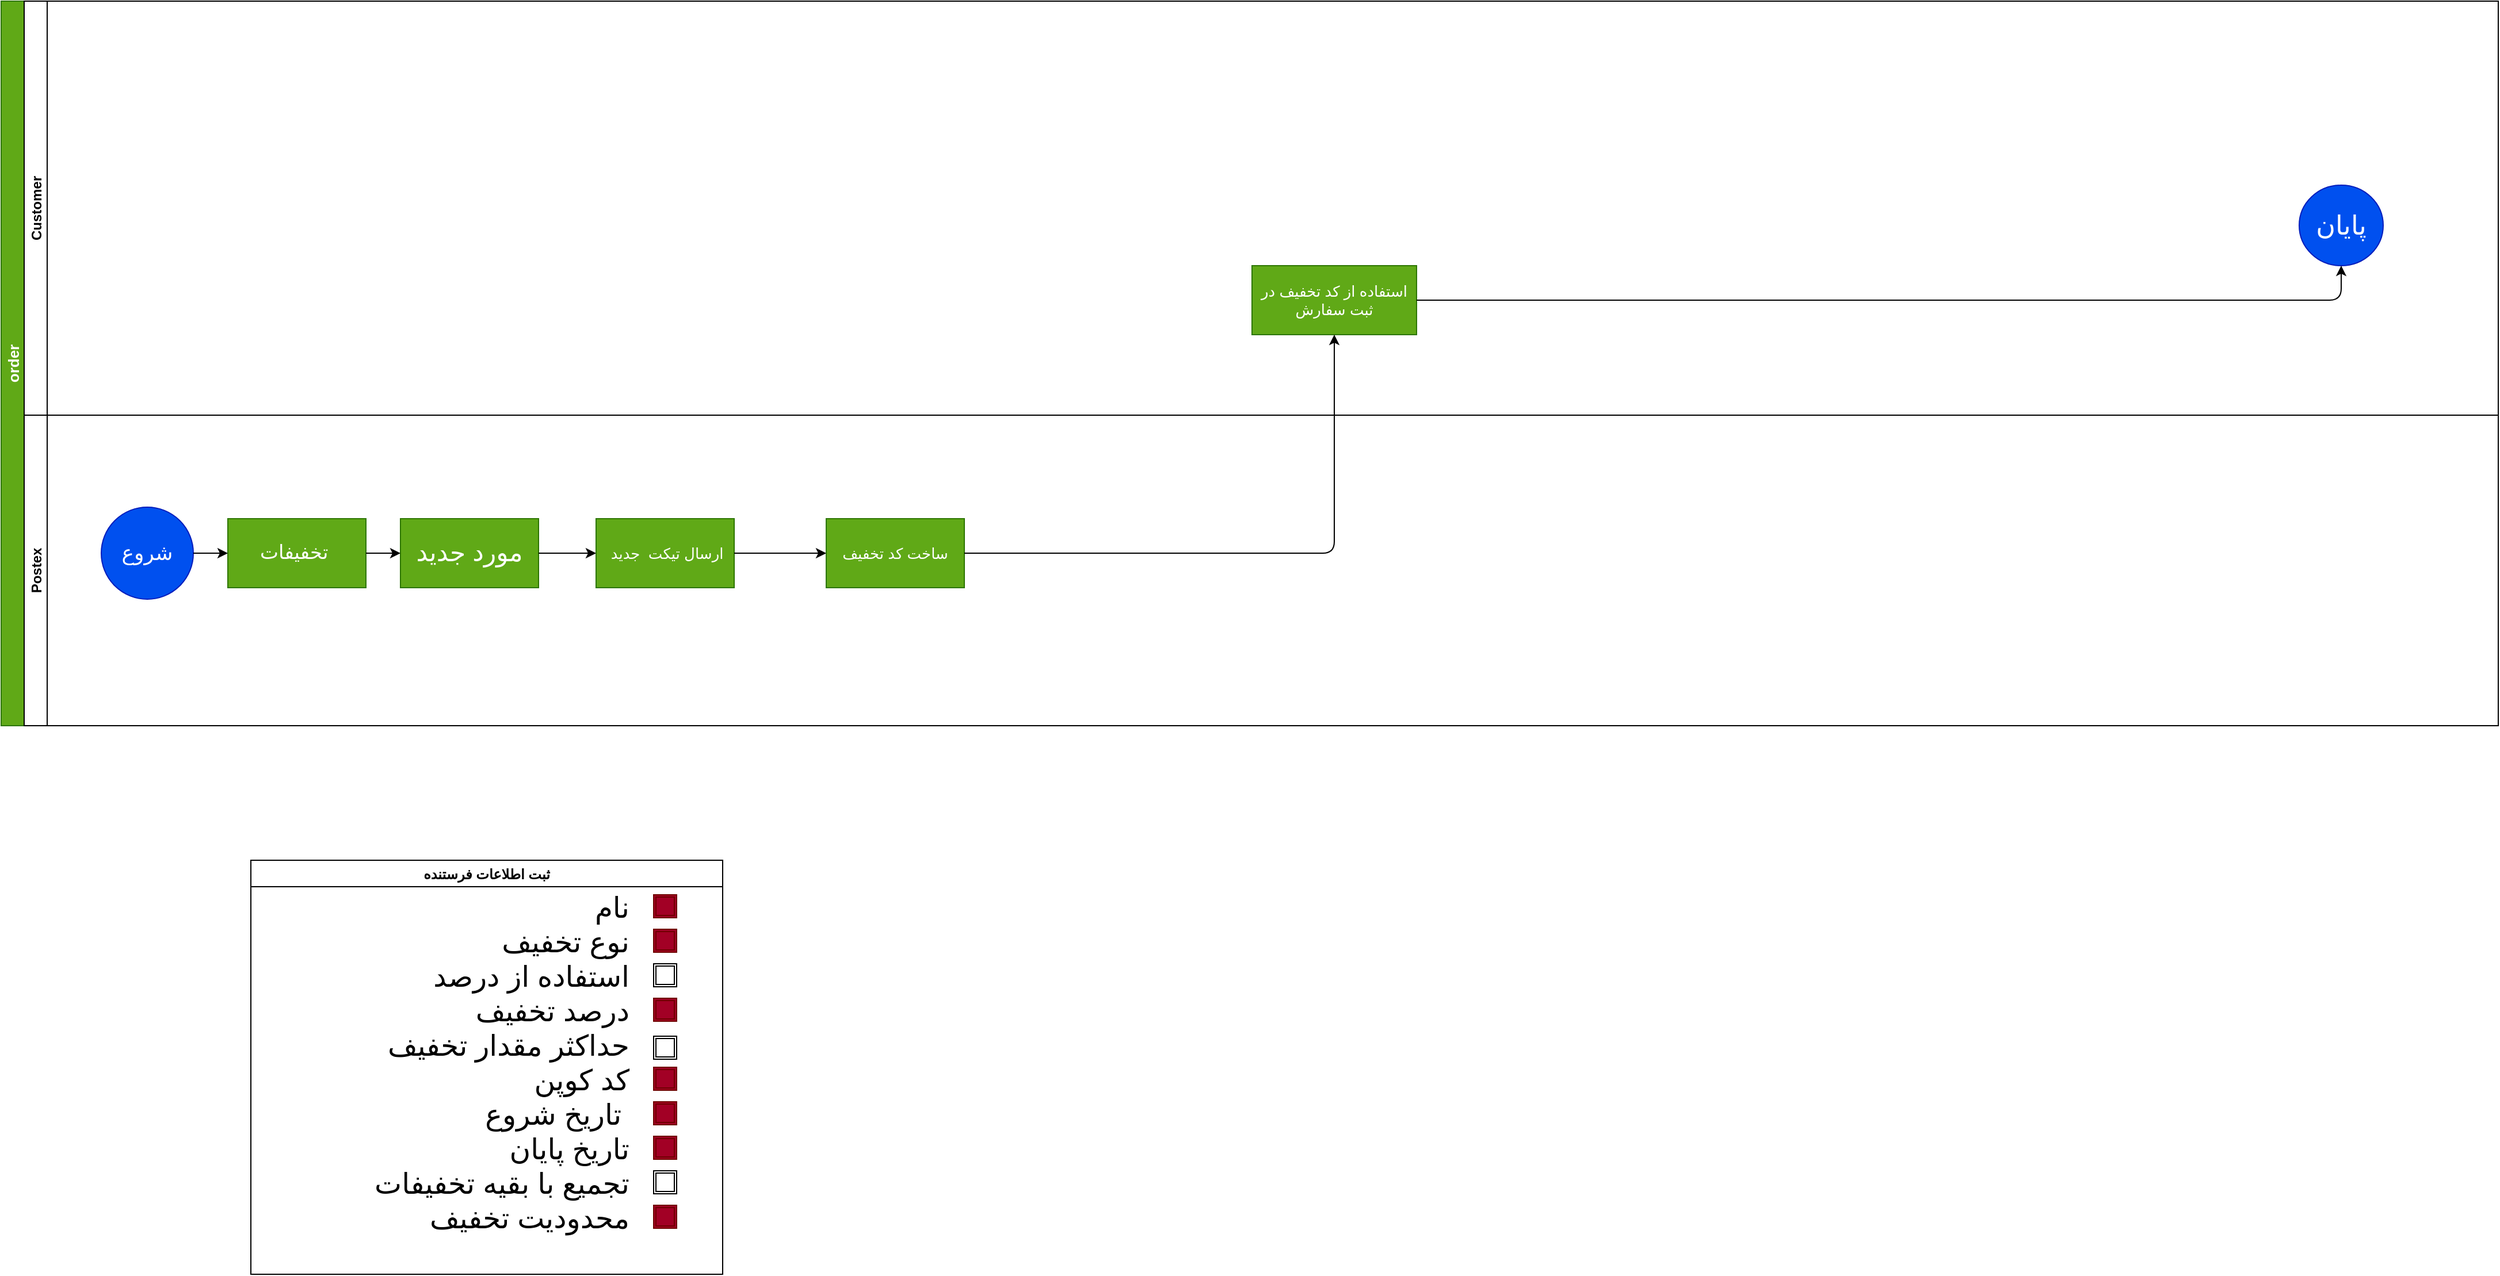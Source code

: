 <mxfile>
    <diagram id="fPcvmV1sv74GmChdSBnY" name="Page-1">
        <mxGraphModel dx="415" dy="567" grid="1" gridSize="10" guides="1" tooltips="1" connect="1" arrows="1" fold="1" page="1" pageScale="1" pageWidth="2336" pageHeight="1654" math="0" shadow="0">
            <root>
                <mxCell id="0"/>
                <mxCell id="1" parent="0"/>
                <mxCell id="3" value="order" style="swimlane;childLayout=stackLayout;resizeParent=1;resizeParentMax=0;horizontal=0;startSize=20;horizontalStack=0;fillColor=#60a917;strokeColor=#2D7600;fontColor=#ffffff;fontSize=13;" vertex="1" parent="1">
                    <mxGeometry x="83" y="80" width="2170" height="630" as="geometry"/>
                </mxCell>
                <mxCell id="4" value="Customer" style="swimlane;startSize=20;horizontal=0;" vertex="1" parent="3">
                    <mxGeometry x="20" width="2150" height="360" as="geometry"/>
                </mxCell>
                <mxCell id="13" value="&lt;font style=&quot;font-size: 23px&quot;&gt;پایان&lt;/font&gt;" style="ellipse;whiteSpace=wrap;html=1;fillColor=#0050ef;strokeColor=#001DBC;fontColor=#ffffff;" vertex="1" parent="4">
                    <mxGeometry x="1977" y="160" width="73" height="70" as="geometry"/>
                </mxCell>
                <mxCell id="17" value="استفاده از کد تخفیف در ثبت سفارش" style="whiteSpace=wrap;html=1;fontSize=13;fontColor=#ffffff;strokeColor=#2D7600;fillColor=#60a917;" vertex="1" parent="4">
                    <mxGeometry x="1067" y="230" width="143" height="60" as="geometry"/>
                </mxCell>
                <mxCell id="21" style="edgeStyle=orthogonalEdgeStyle;html=1;exitX=1;exitY=0.5;exitDx=0;exitDy=0;entryX=0.5;entryY=1;entryDx=0;entryDy=0;" edge="1" parent="4" source="17" target="13">
                    <mxGeometry relative="1" as="geometry">
                        <mxPoint x="1217.0" y="260" as="sourcePoint"/>
                        <Array as="points">
                            <mxPoint x="2014" y="260"/>
                        </Array>
                    </mxGeometry>
                </mxCell>
                <mxCell id="15" value="Postex" style="swimlane;startSize=20;horizontal=0;" vertex="1" parent="3">
                    <mxGeometry x="20" y="360" width="2150" height="270" as="geometry"/>
                </mxCell>
                <mxCell id="6" value="&lt;font style=&quot;font-size: 18px&quot;&gt;شروع&lt;/font&gt;" style="ellipse;whiteSpace=wrap;html=1;aspect=fixed;fontSize=13;fillColor=#0050ef;strokeColor=#001DBC;fontColor=#ffffff;" vertex="1" parent="15">
                    <mxGeometry x="67" y="80" width="80" height="80" as="geometry"/>
                </mxCell>
                <mxCell id="8" value="&lt;span style=&quot;font-size: 17px&quot;&gt;تخفیفات&amp;nbsp;&lt;/span&gt;" style="whiteSpace=wrap;html=1;fontSize=13;fontColor=#ffffff;strokeColor=#2D7600;fillColor=#60a917;" vertex="1" parent="15">
                    <mxGeometry x="177" y="90" width="120" height="60" as="geometry"/>
                </mxCell>
                <mxCell id="5" value="" style="edgeStyle=orthogonalEdgeStyle;rounded=0;orthogonalLoop=1;jettySize=auto;html=1;fontSize=13;" edge="1" parent="15" source="6" target="8">
                    <mxGeometry relative="1" as="geometry"/>
                </mxCell>
                <mxCell id="10" value="&lt;span style=&quot;font-size: 22px&quot;&gt;مورد جدید&lt;/span&gt;" style="whiteSpace=wrap;html=1;fontSize=13;fontColor=#ffffff;strokeColor=#2D7600;fillColor=#60a917;" vertex="1" parent="15">
                    <mxGeometry x="327" y="90" width="120" height="60" as="geometry"/>
                </mxCell>
                <mxCell id="7" value="" style="edgeStyle=orthogonalEdgeStyle;rounded=0;orthogonalLoop=1;jettySize=auto;html=1;fontSize=13;" edge="1" parent="15" source="8" target="10">
                    <mxGeometry relative="1" as="geometry"/>
                </mxCell>
                <mxCell id="12" value="&amp;nbsp;ارسال تیکت&amp;nbsp; جدید" style="whiteSpace=wrap;html=1;fontSize=13;fontColor=#ffffff;strokeColor=#2D7600;fillColor=#60a917;" vertex="1" parent="15">
                    <mxGeometry x="497" y="90" width="120" height="60" as="geometry"/>
                </mxCell>
                <mxCell id="9" style="edgeStyle=none;html=1;exitX=1;exitY=0.5;exitDx=0;exitDy=0;entryX=0;entryY=0.5;entryDx=0;entryDy=0;" edge="1" parent="15" source="10" target="12">
                    <mxGeometry relative="1" as="geometry"/>
                </mxCell>
                <mxCell id="14" value="ساخت کد تخفیف" style="whiteSpace=wrap;html=1;fontSize=13;fontColor=#ffffff;strokeColor=#2D7600;fillColor=#60a917;" vertex="1" parent="15">
                    <mxGeometry x="697" y="90" width="120" height="60" as="geometry"/>
                </mxCell>
                <mxCell id="11" style="edgeStyle=none;html=1;exitX=1;exitY=0.5;exitDx=0;exitDy=0;entryX=0;entryY=0.5;entryDx=0;entryDy=0;" edge="1" parent="15" source="12" target="14">
                    <mxGeometry relative="1" as="geometry"/>
                </mxCell>
                <mxCell id="20" value="" style="edgeStyle=orthogonalEdgeStyle;html=1;" edge="1" parent="3" source="14" target="17">
                    <mxGeometry relative="1" as="geometry"/>
                </mxCell>
                <mxCell id="22" value="ثبت اطلاعات فرستنده" style="swimlane;fontColor=#000000;" vertex="1" parent="1">
                    <mxGeometry x="300" y="827" width="410" height="360" as="geometry">
                        <mxRectangle x="130" y="1140" width="90" height="23" as="alternateBounds"/>
                    </mxGeometry>
                </mxCell>
                <mxCell id="23" value="&lt;span style=&quot;font-size: 25px&quot;&gt;&lt;font color=&quot;#000000&quot;&gt;نام&lt;br&gt;نوع تخفیف&lt;br&gt;&lt;/font&gt;&lt;/span&gt;&lt;span style=&quot;font-size: 25px&quot;&gt;&lt;font color=&quot;#000000&quot;&gt;استفاده از درصد &lt;br&gt;درصد تخفیف&lt;br&gt;حداکثر مقدار تخفیف&lt;br&gt;کد کوپن&lt;br&gt;تاریخ شروع&amp;nbsp;&lt;br&gt;تاریخ پایان&lt;br&gt;تجمیع با بقیه تخفیفات&lt;br&gt;محدودیت تخفیف&lt;br&gt;&lt;br&gt;&lt;/font&gt;&lt;/span&gt;" style="text;html=1;align=right;verticalAlign=middle;resizable=0;points=[];autosize=1;strokeColor=none;fontColor=#FFFFFF;" vertex="1" parent="22">
                    <mxGeometry x="140" y="90" width="190" height="200" as="geometry"/>
                </mxCell>
                <mxCell id="24" value="" style="shape=ext;double=1;whiteSpace=wrap;html=1;aspect=fixed;fillColor=#a20025;strokeColor=#6F0000;fontColor=#ffffff;" vertex="1" parent="22">
                    <mxGeometry x="350" y="30" width="20" height="20" as="geometry"/>
                </mxCell>
                <mxCell id="25" value="" style="shape=ext;double=1;whiteSpace=wrap;html=1;aspect=fixed;fillColor=#a20025;strokeColor=#6F0000;fontColor=#ffffff;" vertex="1" parent="22">
                    <mxGeometry x="350" y="60" width="20" height="20" as="geometry"/>
                </mxCell>
                <mxCell id="26" value="" style="shape=ext;double=1;whiteSpace=wrap;html=1;aspect=fixed;fillColor=#a20025;strokeColor=#6F0000;fontColor=#ffffff;" vertex="1" parent="22">
                    <mxGeometry x="350" y="120" width="20" height="20" as="geometry"/>
                </mxCell>
                <mxCell id="27" value="" style="shape=ext;double=1;whiteSpace=wrap;html=1;aspect=fixed;fillColor=#a20025;strokeColor=#6F0000;fontColor=#ffffff;" vertex="1" parent="22">
                    <mxGeometry x="350" y="180" width="20" height="20" as="geometry"/>
                </mxCell>
                <mxCell id="28" value="" style="shape=ext;double=1;whiteSpace=wrap;html=1;aspect=fixed;fillColor=#a20025;strokeColor=#6F0000;fontColor=#ffffff;" vertex="1" parent="22">
                    <mxGeometry x="350" y="210" width="20" height="20" as="geometry"/>
                </mxCell>
                <mxCell id="29" value="" style="shape=ext;double=1;whiteSpace=wrap;html=1;aspect=fixed;fillColor=#a20025;strokeColor=#6F0000;fontColor=#ffffff;" vertex="1" parent="22">
                    <mxGeometry x="350" y="240" width="20" height="20" as="geometry"/>
                </mxCell>
                <mxCell id="30" value="" style="shape=ext;double=1;whiteSpace=wrap;html=1;aspect=fixed;" vertex="1" parent="22">
                    <mxGeometry x="350" y="90" width="20" height="20" as="geometry"/>
                </mxCell>
                <mxCell id="31" value="" style="shape=ext;double=1;whiteSpace=wrap;html=1;aspect=fixed;direction=south;" vertex="1" parent="22">
                    <mxGeometry x="350" y="153" width="20" height="20" as="geometry"/>
                </mxCell>
                <mxCell id="32" value="" style="shape=ext;double=1;whiteSpace=wrap;html=1;aspect=fixed;fillColor=#a20025;strokeColor=#6F0000;fontColor=#ffffff;" vertex="1" parent="22">
                    <mxGeometry x="350" y="300" width="20" height="20" as="geometry"/>
                </mxCell>
                <mxCell id="33" value="" style="shape=ext;double=1;whiteSpace=wrap;html=1;aspect=fixed;" vertex="1" parent="22">
                    <mxGeometry x="350" y="270" width="20" height="20" as="geometry"/>
                </mxCell>
            </root>
        </mxGraphModel>
    </diagram>
</mxfile>